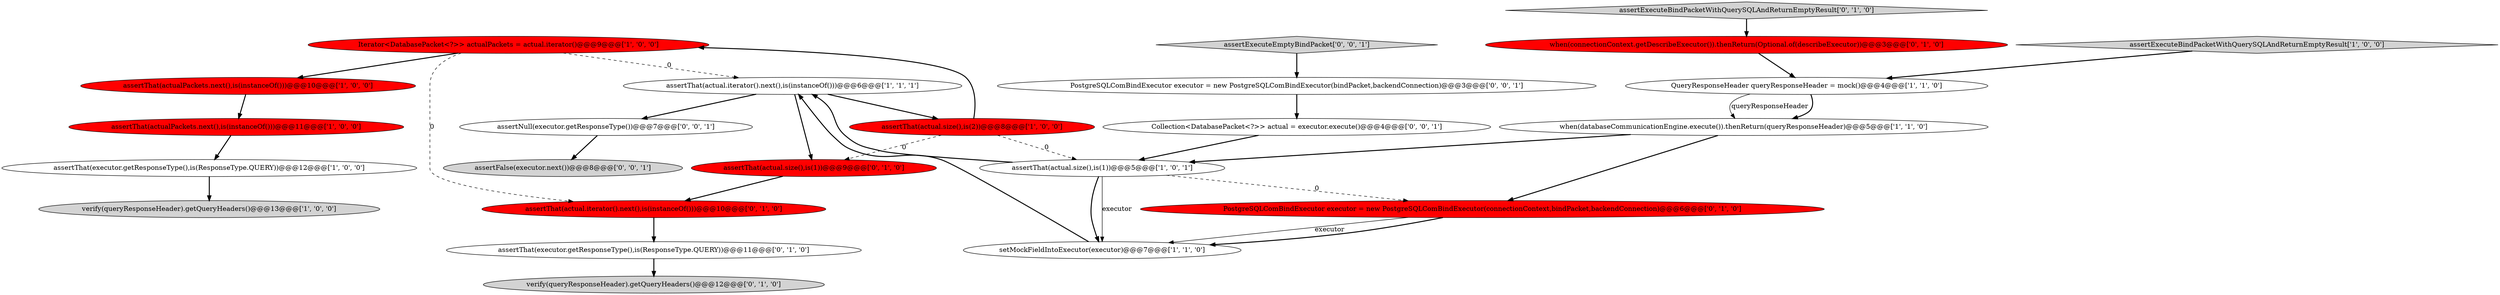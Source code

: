 digraph {
3 [style = filled, label = "Iterator<DatabasePacket<?>> actualPackets = actual.iterator()@@@9@@@['1', '0', '0']", fillcolor = red, shape = ellipse image = "AAA1AAABBB1BBB"];
23 [style = filled, label = "PostgreSQLComBindExecutor executor = new PostgreSQLComBindExecutor(bindPacket,backendConnection)@@@3@@@['0', '0', '1']", fillcolor = white, shape = ellipse image = "AAA0AAABBB3BBB"];
7 [style = filled, label = "setMockFieldIntoExecutor(executor)@@@7@@@['1', '1', '0']", fillcolor = white, shape = ellipse image = "AAA0AAABBB1BBB"];
6 [style = filled, label = "assertExecuteBindPacketWithQuerySQLAndReturnEmptyResult['1', '0', '0']", fillcolor = lightgray, shape = diamond image = "AAA0AAABBB1BBB"];
2 [style = filled, label = "assertThat(actualPackets.next(),is(instanceOf()))@@@11@@@['1', '0', '0']", fillcolor = red, shape = ellipse image = "AAA1AAABBB1BBB"];
16 [style = filled, label = "when(connectionContext.getDescribeExecutor()).thenReturn(Optional.of(describeExecutor))@@@3@@@['0', '1', '0']", fillcolor = red, shape = ellipse image = "AAA1AAABBB2BBB"];
21 [style = filled, label = "Collection<DatabasePacket<?>> actual = executor.execute()@@@4@@@['0', '0', '1']", fillcolor = white, shape = ellipse image = "AAA0AAABBB3BBB"];
19 [style = filled, label = "assertNull(executor.getResponseType())@@@7@@@['0', '0', '1']", fillcolor = white, shape = ellipse image = "AAA0AAABBB3BBB"];
10 [style = filled, label = "verify(queryResponseHeader).getQueryHeaders()@@@13@@@['1', '0', '0']", fillcolor = lightgray, shape = ellipse image = "AAA0AAABBB1BBB"];
22 [style = filled, label = "assertFalse(executor.next())@@@8@@@['0', '0', '1']", fillcolor = lightgray, shape = ellipse image = "AAA0AAABBB3BBB"];
1 [style = filled, label = "when(databaseCommunicationEngine.execute()).thenReturn(queryResponseHeader)@@@5@@@['1', '1', '0']", fillcolor = white, shape = ellipse image = "AAA0AAABBB1BBB"];
8 [style = filled, label = "assertThat(actual.iterator().next(),is(instanceOf()))@@@6@@@['1', '1', '1']", fillcolor = white, shape = ellipse image = "AAA0AAABBB1BBB"];
17 [style = filled, label = "assertExecuteBindPacketWithQuerySQLAndReturnEmptyResult['0', '1', '0']", fillcolor = lightgray, shape = diamond image = "AAA0AAABBB2BBB"];
18 [style = filled, label = "PostgreSQLComBindExecutor executor = new PostgreSQLComBindExecutor(connectionContext,bindPacket,backendConnection)@@@6@@@['0', '1', '0']", fillcolor = red, shape = ellipse image = "AAA1AAABBB2BBB"];
15 [style = filled, label = "verify(queryResponseHeader).getQueryHeaders()@@@12@@@['0', '1', '0']", fillcolor = lightgray, shape = ellipse image = "AAA0AAABBB2BBB"];
14 [style = filled, label = "assertThat(executor.getResponseType(),is(ResponseType.QUERY))@@@11@@@['0', '1', '0']", fillcolor = white, shape = ellipse image = "AAA0AAABBB2BBB"];
4 [style = filled, label = "assertThat(actual.size(),is(2))@@@8@@@['1', '0', '0']", fillcolor = red, shape = ellipse image = "AAA1AAABBB1BBB"];
5 [style = filled, label = "assertThat(actualPackets.next(),is(instanceOf()))@@@10@@@['1', '0', '0']", fillcolor = red, shape = ellipse image = "AAA1AAABBB1BBB"];
9 [style = filled, label = "QueryResponseHeader queryResponseHeader = mock()@@@4@@@['1', '1', '0']", fillcolor = white, shape = ellipse image = "AAA0AAABBB1BBB"];
13 [style = filled, label = "assertThat(actual.iterator().next(),is(instanceOf()))@@@10@@@['0', '1', '0']", fillcolor = red, shape = ellipse image = "AAA1AAABBB2BBB"];
11 [style = filled, label = "assertThat(executor.getResponseType(),is(ResponseType.QUERY))@@@12@@@['1', '0', '0']", fillcolor = white, shape = ellipse image = "AAA0AAABBB1BBB"];
20 [style = filled, label = "assertExecuteEmptyBindPacket['0', '0', '1']", fillcolor = lightgray, shape = diamond image = "AAA0AAABBB3BBB"];
0 [style = filled, label = "assertThat(actual.size(),is(1))@@@5@@@['1', '0', '1']", fillcolor = white, shape = ellipse image = "AAA0AAABBB1BBB"];
12 [style = filled, label = "assertThat(actual.size(),is(1))@@@9@@@['0', '1', '0']", fillcolor = red, shape = ellipse image = "AAA1AAABBB2BBB"];
4->3 [style = bold, label=""];
21->0 [style = bold, label=""];
8->19 [style = bold, label=""];
18->7 [style = solid, label="executor"];
4->0 [style = dashed, label="0"];
1->18 [style = bold, label=""];
1->0 [style = bold, label=""];
7->8 [style = bold, label=""];
3->13 [style = dashed, label="0"];
4->12 [style = dashed, label="0"];
0->7 [style = bold, label=""];
0->7 [style = solid, label="executor"];
12->13 [style = bold, label=""];
5->2 [style = bold, label=""];
3->5 [style = bold, label=""];
20->23 [style = bold, label=""];
23->21 [style = bold, label=""];
11->10 [style = bold, label=""];
0->8 [style = bold, label=""];
8->12 [style = bold, label=""];
0->18 [style = dashed, label="0"];
3->8 [style = dashed, label="0"];
14->15 [style = bold, label=""];
8->4 [style = bold, label=""];
6->9 [style = bold, label=""];
9->1 [style = bold, label=""];
18->7 [style = bold, label=""];
19->22 [style = bold, label=""];
13->14 [style = bold, label=""];
9->1 [style = solid, label="queryResponseHeader"];
16->9 [style = bold, label=""];
2->11 [style = bold, label=""];
17->16 [style = bold, label=""];
}
